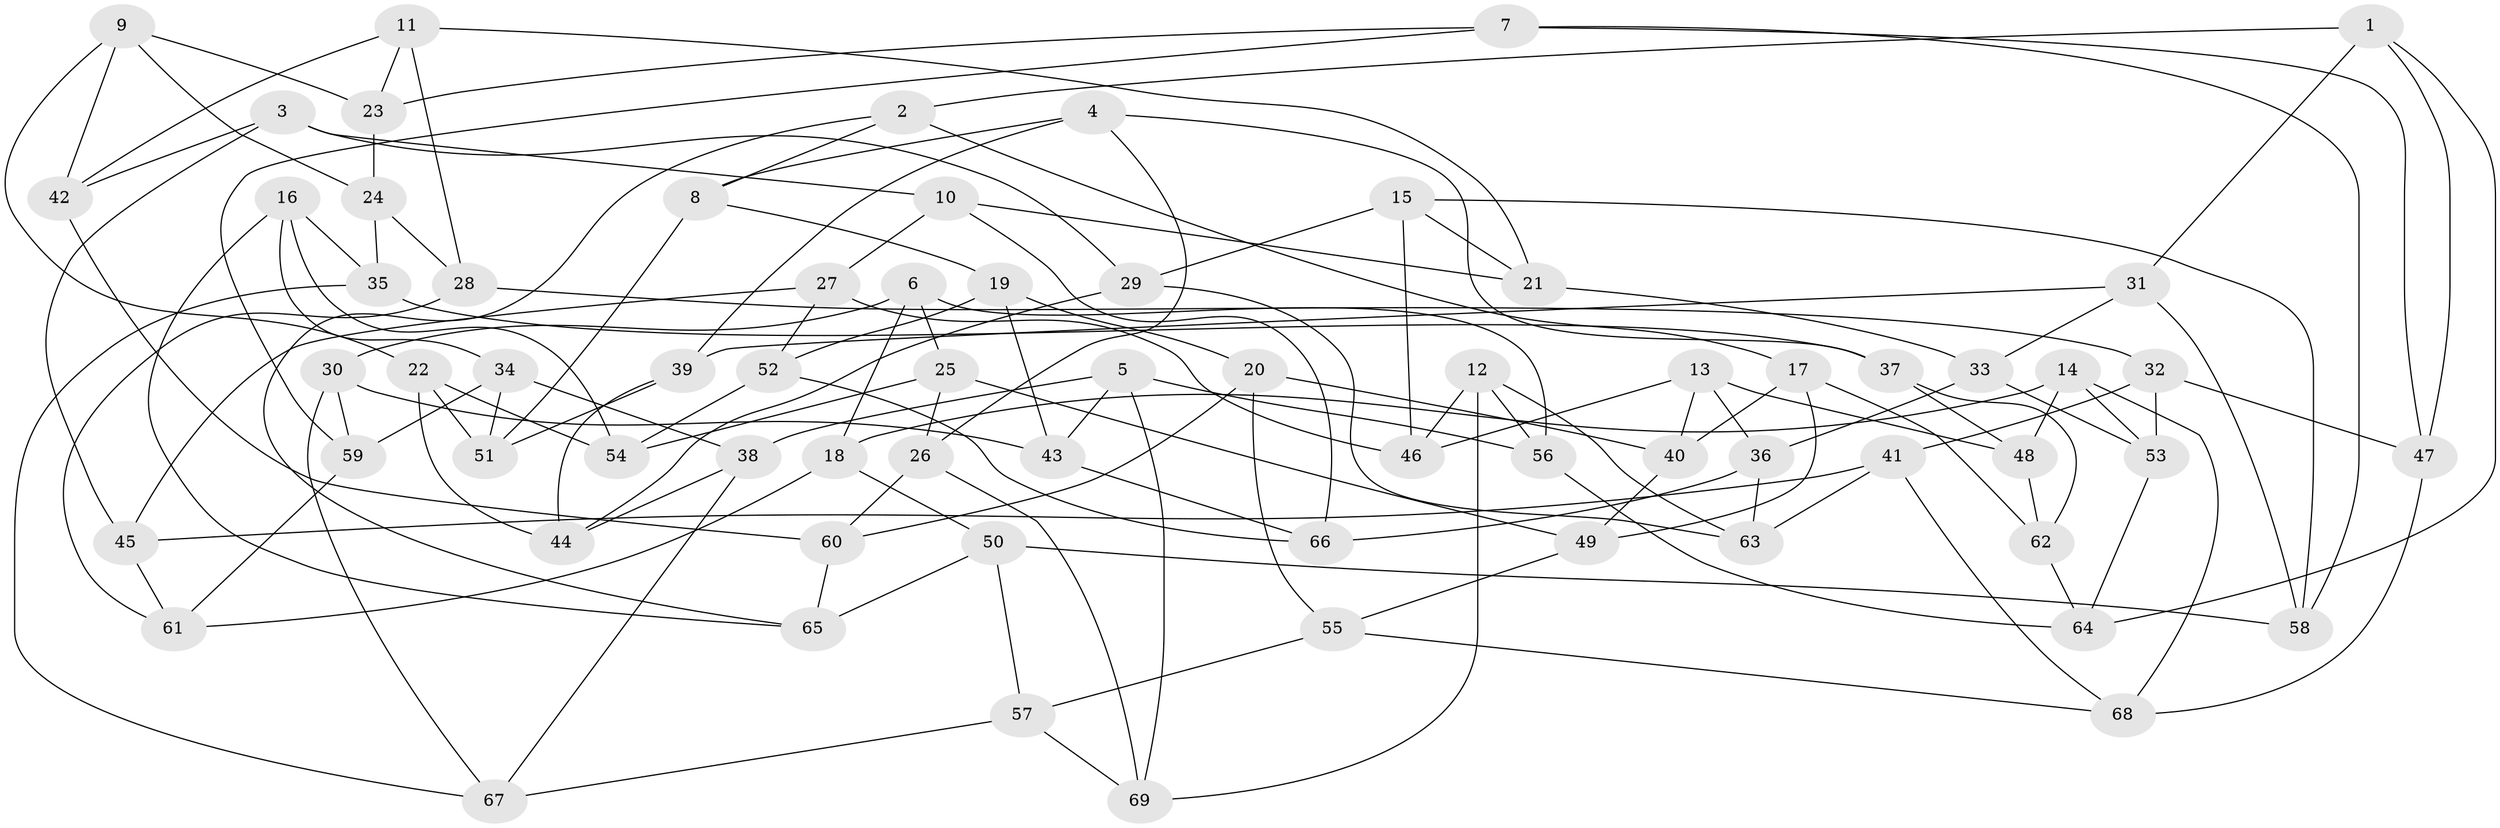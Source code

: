 // Generated by graph-tools (version 1.1) at 2025/27/03/09/25 03:27:02]
// undirected, 69 vertices, 138 edges
graph export_dot {
graph [start="1"]
  node [color=gray90,style=filled];
  1;
  2;
  3;
  4;
  5;
  6;
  7;
  8;
  9;
  10;
  11;
  12;
  13;
  14;
  15;
  16;
  17;
  18;
  19;
  20;
  21;
  22;
  23;
  24;
  25;
  26;
  27;
  28;
  29;
  30;
  31;
  32;
  33;
  34;
  35;
  36;
  37;
  38;
  39;
  40;
  41;
  42;
  43;
  44;
  45;
  46;
  47;
  48;
  49;
  50;
  51;
  52;
  53;
  54;
  55;
  56;
  57;
  58;
  59;
  60;
  61;
  62;
  63;
  64;
  65;
  66;
  67;
  68;
  69;
  1 -- 64;
  1 -- 2;
  1 -- 47;
  1 -- 31;
  2 -- 65;
  2 -- 17;
  2 -- 8;
  3 -- 10;
  3 -- 42;
  3 -- 29;
  3 -- 45;
  4 -- 8;
  4 -- 26;
  4 -- 39;
  4 -- 37;
  5 -- 69;
  5 -- 43;
  5 -- 56;
  5 -- 38;
  6 -- 25;
  6 -- 18;
  6 -- 30;
  6 -- 56;
  7 -- 23;
  7 -- 58;
  7 -- 59;
  7 -- 47;
  8 -- 51;
  8 -- 19;
  9 -- 24;
  9 -- 22;
  9 -- 42;
  9 -- 23;
  10 -- 21;
  10 -- 66;
  10 -- 27;
  11 -- 42;
  11 -- 23;
  11 -- 21;
  11 -- 28;
  12 -- 46;
  12 -- 69;
  12 -- 56;
  12 -- 63;
  13 -- 40;
  13 -- 48;
  13 -- 36;
  13 -- 46;
  14 -- 48;
  14 -- 18;
  14 -- 53;
  14 -- 68;
  15 -- 29;
  15 -- 21;
  15 -- 58;
  15 -- 46;
  16 -- 35;
  16 -- 34;
  16 -- 54;
  16 -- 65;
  17 -- 49;
  17 -- 40;
  17 -- 62;
  18 -- 61;
  18 -- 50;
  19 -- 52;
  19 -- 20;
  19 -- 43;
  20 -- 55;
  20 -- 60;
  20 -- 40;
  21 -- 33;
  22 -- 54;
  22 -- 51;
  22 -- 44;
  23 -- 24;
  24 -- 35;
  24 -- 28;
  25 -- 54;
  25 -- 26;
  25 -- 49;
  26 -- 69;
  26 -- 60;
  27 -- 52;
  27 -- 45;
  27 -- 46;
  28 -- 61;
  28 -- 32;
  29 -- 63;
  29 -- 44;
  30 -- 59;
  30 -- 43;
  30 -- 67;
  31 -- 33;
  31 -- 58;
  31 -- 39;
  32 -- 53;
  32 -- 41;
  32 -- 47;
  33 -- 53;
  33 -- 36;
  34 -- 51;
  34 -- 38;
  34 -- 59;
  35 -- 67;
  35 -- 37;
  36 -- 66;
  36 -- 63;
  37 -- 48;
  37 -- 62;
  38 -- 44;
  38 -- 67;
  39 -- 44;
  39 -- 51;
  40 -- 49;
  41 -- 63;
  41 -- 45;
  41 -- 68;
  42 -- 60;
  43 -- 66;
  45 -- 61;
  47 -- 68;
  48 -- 62;
  49 -- 55;
  50 -- 57;
  50 -- 58;
  50 -- 65;
  52 -- 54;
  52 -- 66;
  53 -- 64;
  55 -- 57;
  55 -- 68;
  56 -- 64;
  57 -- 69;
  57 -- 67;
  59 -- 61;
  60 -- 65;
  62 -- 64;
}
